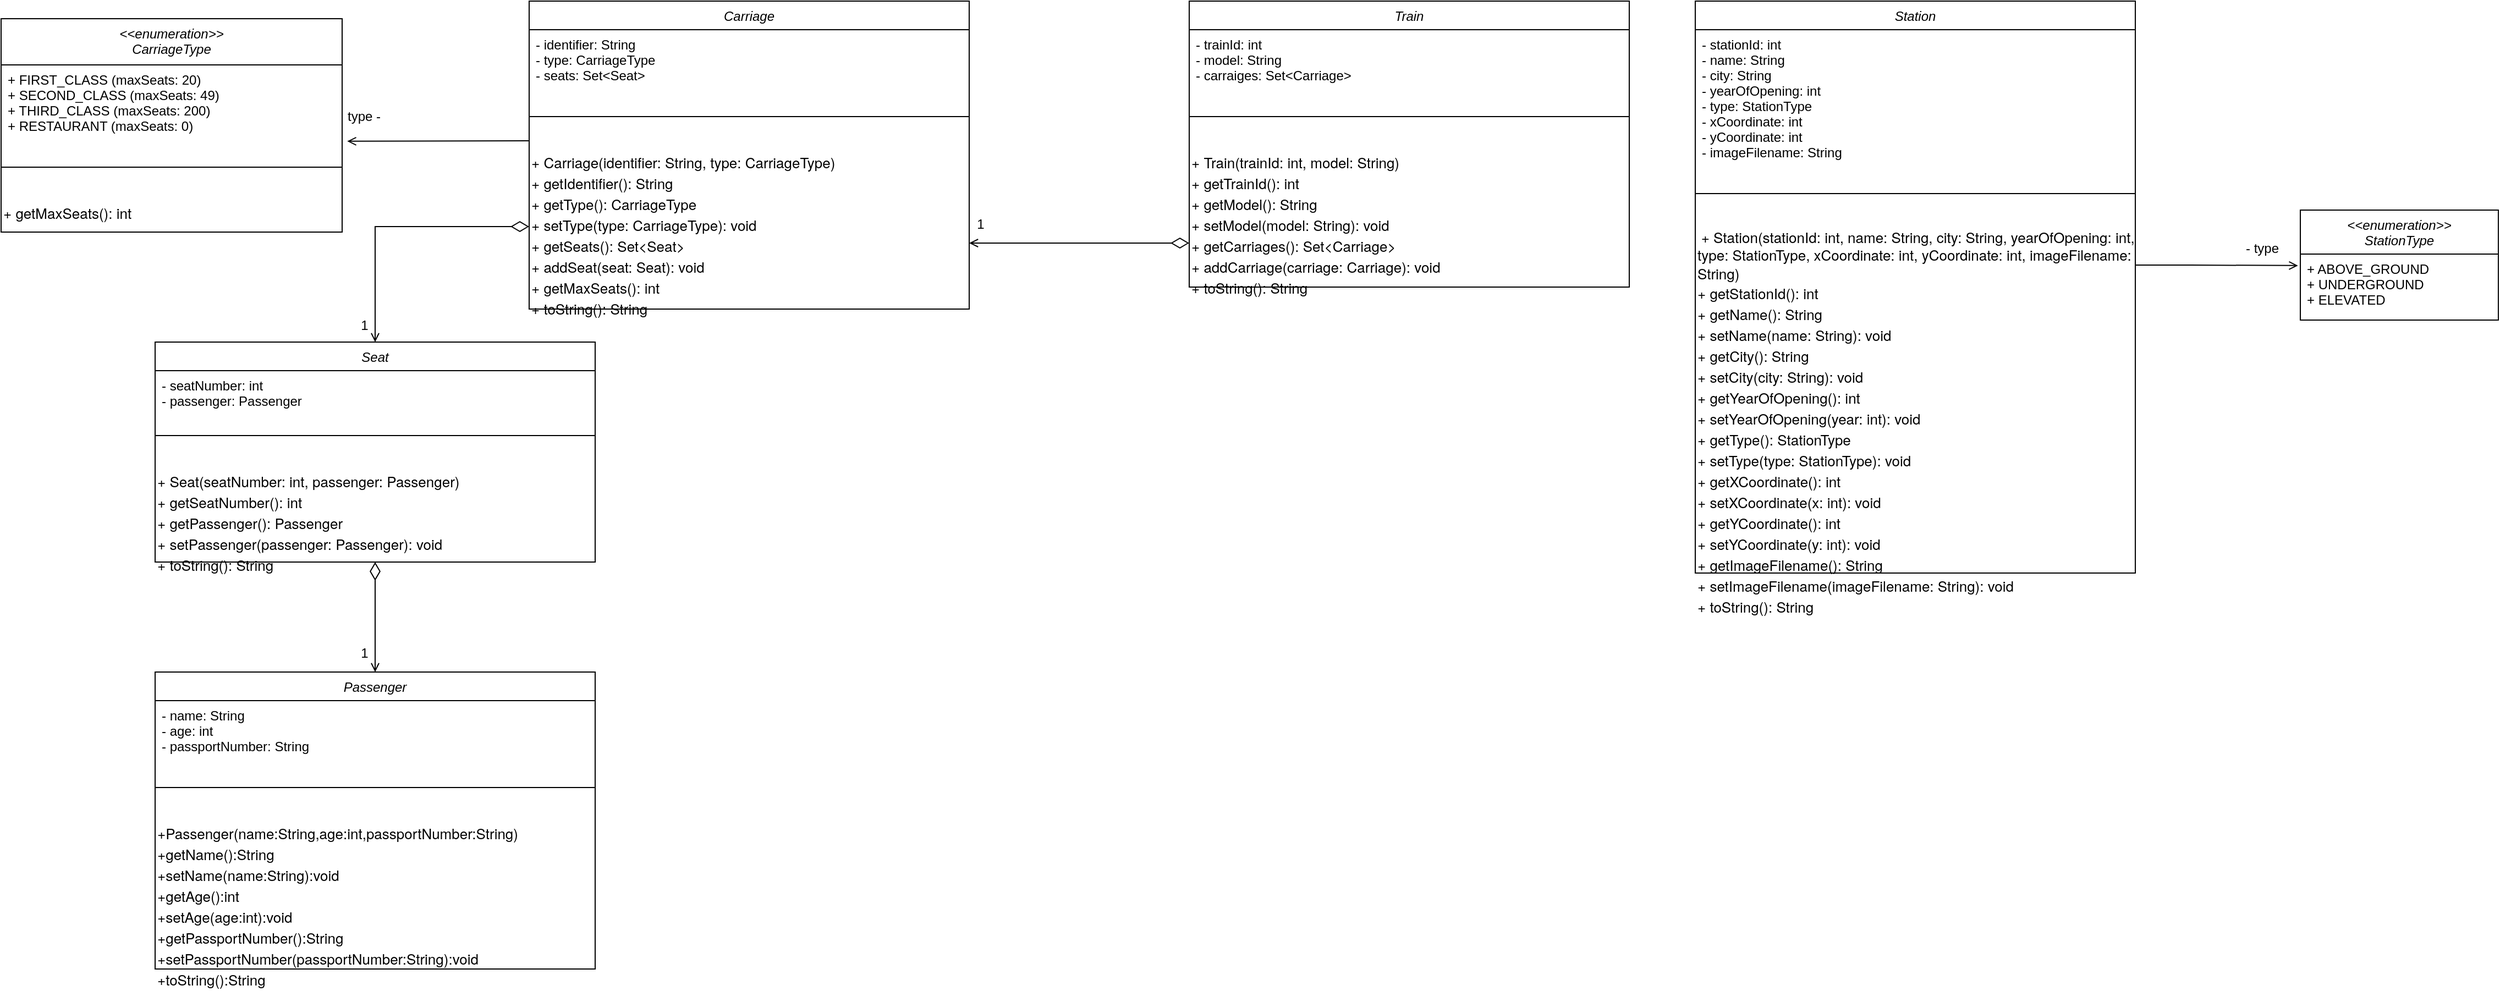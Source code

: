 <mxfile version="24.5.4" type="github">
  <diagram id="C5RBs43oDa-KdzZeNtuy" name="Page-1">
    <mxGraphModel dx="4265" dy="1244" grid="1" gridSize="10" guides="1" tooltips="1" connect="1" arrows="1" fold="1" page="1" pageScale="1" pageWidth="1200" pageHeight="1600" math="0" shadow="0">
      <root>
        <mxCell id="WIyWlLk6GJQsqaUBKTNV-0" />
        <mxCell id="WIyWlLk6GJQsqaUBKTNV-1" parent="WIyWlLk6GJQsqaUBKTNV-0" />
        <mxCell id="zkfFHV4jXpPFQw0GAbJ--0" value="Station" style="swimlane;fontStyle=2;align=center;verticalAlign=top;childLayout=stackLayout;horizontal=1;startSize=26;horizontalStack=0;resizeParent=1;resizeLast=0;collapsible=1;marginBottom=0;rounded=0;shadow=0;strokeWidth=1;" parent="WIyWlLk6GJQsqaUBKTNV-1" vertex="1">
          <mxGeometry x="280" y="120" width="400" height="520" as="geometry">
            <mxRectangle x="230" y="140" width="160" height="26" as="alternateBounds" />
          </mxGeometry>
        </mxCell>
        <mxCell id="zkfFHV4jXpPFQw0GAbJ--1" value="- stationId: int   &#xa;- name: String   &#xa;- city: String   &#xa;- yearOfOpening: int   &#xa;- type: StationType   &#xa;- xCoordinate: int   &#xa;- yCoordinate: int   &#xa;- imageFilename: String" style="text;align=left;verticalAlign=top;spacingLeft=4;spacingRight=4;overflow=hidden;rotatable=0;points=[[0,0.5],[1,0.5]];portConstraint=eastwest;" parent="zkfFHV4jXpPFQw0GAbJ--0" vertex="1">
          <mxGeometry y="26" width="400" height="124" as="geometry" />
        </mxCell>
        <mxCell id="jES37jtVDvRFCVlAGU99-9" value="&lt;div style=&quot;forced-color-adjust: none; padding: 0px; margin: 0px;&quot;&gt;&lt;br style=&quot;forced-color-adjust: none; padding: 0px; margin: 0px; color: rgb(0, 0, 0); font-family: Helvetica; font-size: 12px; font-style: normal; font-variant-ligatures: normal; font-variant-caps: normal; font-weight: 400; letter-spacing: normal; orphans: 2; text-align: left; text-indent: 0px; text-transform: none; widows: 2; word-spacing: 0px; -webkit-text-stroke-width: 0px; white-space: nowrap; background-color: rgb(251, 251, 251); text-decoration-thickness: initial; text-decoration-style: initial; text-decoration-color: initial;&quot;&gt;&lt;/div&gt;" style="text;whiteSpace=wrap;html=1;" parent="zkfFHV4jXpPFQw0GAbJ--0" vertex="1">
          <mxGeometry y="150" width="400" as="geometry" />
        </mxCell>
        <mxCell id="jES37jtVDvRFCVlAGU99-4" value="" style="line;html=1;strokeWidth=1;align=left;verticalAlign=middle;spacingTop=-1;spacingLeft=3;spacingRight=3;rotatable=0;labelPosition=right;points=[];portConstraint=eastwest;" parent="zkfFHV4jXpPFQw0GAbJ--0" vertex="1">
          <mxGeometry y="150" width="400" height="50" as="geometry" />
        </mxCell>
        <mxCell id="jES37jtVDvRFCVlAGU99-11" value="&amp;nbsp;&lt;span style=&quot;font-family: &amp;quot;Helvetica Neue&amp;quot;; font-size: 13px; background-color: initial;&quot;&gt;+ Station(stationId: int, name: String, city: String, yearOfOpening: int, type: StationType, xCoordinate: int, yCoordinate: int, imageFilename: String)&lt;/span&gt;&lt;span style=&quot;font-family: &amp;quot;Helvetica Neue&amp;quot;; font-size: 13px; background-color: initial;&quot; class=&quot;Apple-converted-space&quot;&gt;&amp;nbsp; &amp;nbsp;&lt;/span&gt;&lt;p style=&quot;margin: 0px; font-variant-numeric: normal; font-variant-east-asian: normal; font-variant-alternates: normal; font-kerning: auto; font-optical-sizing: auto; font-feature-settings: normal; font-variation-settings: normal; font-variant-position: normal; font-stretch: normal; font-size: 13px; line-height: normal; font-family: &amp;quot;Helvetica Neue&amp;quot;;&quot; class=&quot;p1&quot;&gt;+ getStationId(): int&lt;/p&gt;&lt;p style=&quot;margin: 0px; font-variant-numeric: normal; font-variant-east-asian: normal; font-variant-alternates: normal; font-kerning: auto; font-optical-sizing: auto; font-feature-settings: normal; font-variation-settings: normal; font-variant-position: normal; font-stretch: normal; font-size: 13px; line-height: normal; font-family: &amp;quot;Helvetica Neue&amp;quot;;&quot; class=&quot;p1&quot;&gt;+ getName(): String&lt;span class=&quot;Apple-converted-space&quot;&gt;&amp;nbsp;&lt;/span&gt;&lt;/p&gt;&lt;p style=&quot;margin: 0px; font-variant-numeric: normal; font-variant-east-asian: normal; font-variant-alternates: normal; font-kerning: auto; font-optical-sizing: auto; font-feature-settings: normal; font-variation-settings: normal; font-variant-position: normal; font-stretch: normal; font-size: 13px; line-height: normal; font-family: &amp;quot;Helvetica Neue&amp;quot;;&quot; class=&quot;p1&quot;&gt;+ setName(name: String): void &lt;span class=&quot;Apple-converted-space&quot;&gt;&amp;nbsp;&lt;/span&gt;&lt;/p&gt;&lt;p style=&quot;margin: 0px; font-variant-numeric: normal; font-variant-east-asian: normal; font-variant-alternates: normal; font-kerning: auto; font-optical-sizing: auto; font-feature-settings: normal; font-variation-settings: normal; font-variant-position: normal; font-stretch: normal; font-size: 13px; line-height: normal; font-family: &amp;quot;Helvetica Neue&amp;quot;;&quot; class=&quot;p1&quot;&gt;+ getCity(): String&lt;span class=&quot;Apple-converted-space&quot;&gt;&amp;nbsp; &amp;nbsp;&lt;/span&gt;&lt;/p&gt;&lt;p style=&quot;margin: 0px; font-variant-numeric: normal; font-variant-east-asian: normal; font-variant-alternates: normal; font-kerning: auto; font-optical-sizing: auto; font-feature-settings: normal; font-variation-settings: normal; font-variant-position: normal; font-stretch: normal; font-size: 13px; line-height: normal; font-family: &amp;quot;Helvetica Neue&amp;quot;;&quot; class=&quot;p1&quot;&gt;+ setCity(city: String): void&lt;span class=&quot;Apple-converted-space&quot;&gt;&amp;nbsp; &amp;nbsp;&lt;/span&gt;&lt;/p&gt;&lt;p style=&quot;margin: 0px; font-variant-numeric: normal; font-variant-east-asian: normal; font-variant-alternates: normal; font-kerning: auto; font-optical-sizing: auto; font-feature-settings: normal; font-variation-settings: normal; font-variant-position: normal; font-stretch: normal; font-size: 13px; line-height: normal; font-family: &amp;quot;Helvetica Neue&amp;quot;;&quot; class=&quot;p1&quot;&gt;+ getYearOfOpening(): int&lt;span class=&quot;Apple-converted-space&quot;&gt;&amp;nbsp; &amp;nbsp;&lt;/span&gt;&lt;/p&gt;&lt;p style=&quot;margin: 0px; font-variant-numeric: normal; font-variant-east-asian: normal; font-variant-alternates: normal; font-kerning: auto; font-optical-sizing: auto; font-feature-settings: normal; font-variation-settings: normal; font-variant-position: normal; font-stretch: normal; font-size: 13px; line-height: normal; font-family: &amp;quot;Helvetica Neue&amp;quot;;&quot; class=&quot;p1&quot;&gt;+ setYearOfOpening(year: int): void&lt;span class=&quot;Apple-converted-space&quot;&gt;&amp;nbsp; &amp;nbsp;&lt;/span&gt;&lt;/p&gt;&lt;p style=&quot;margin: 0px; font-variant-numeric: normal; font-variant-east-asian: normal; font-variant-alternates: normal; font-kerning: auto; font-optical-sizing: auto; font-feature-settings: normal; font-variation-settings: normal; font-variant-position: normal; font-stretch: normal; font-size: 13px; line-height: normal; font-family: &amp;quot;Helvetica Neue&amp;quot;;&quot; class=&quot;p1&quot;&gt;+ getType(): StationType&lt;span class=&quot;Apple-converted-space&quot;&gt;&amp;nbsp; &amp;nbsp;&lt;/span&gt;&lt;/p&gt;&lt;p style=&quot;margin: 0px; font-variant-numeric: normal; font-variant-east-asian: normal; font-variant-alternates: normal; font-kerning: auto; font-optical-sizing: auto; font-feature-settings: normal; font-variation-settings: normal; font-variant-position: normal; font-stretch: normal; font-size: 13px; line-height: normal; font-family: &amp;quot;Helvetica Neue&amp;quot;;&quot; class=&quot;p1&quot;&gt;+ setType(type: StationType): void&lt;span class=&quot;Apple-converted-space&quot;&gt;&amp;nbsp; &amp;nbsp;&lt;/span&gt;&lt;/p&gt;&lt;p style=&quot;margin: 0px; font-variant-numeric: normal; font-variant-east-asian: normal; font-variant-alternates: normal; font-kerning: auto; font-optical-sizing: auto; font-feature-settings: normal; font-variation-settings: normal; font-variant-position: normal; font-stretch: normal; font-size: 13px; line-height: normal; font-family: &amp;quot;Helvetica Neue&amp;quot;;&quot; class=&quot;p1&quot;&gt;+ getXCoordinate(): int&lt;span class=&quot;Apple-converted-space&quot;&gt;&amp;nbsp; &amp;nbsp;&lt;/span&gt;&lt;/p&gt;&lt;p style=&quot;margin: 0px; font-variant-numeric: normal; font-variant-east-asian: normal; font-variant-alternates: normal; font-kerning: auto; font-optical-sizing: auto; font-feature-settings: normal; font-variation-settings: normal; font-variant-position: normal; font-stretch: normal; font-size: 13px; line-height: normal; font-family: &amp;quot;Helvetica Neue&amp;quot;;&quot; class=&quot;p1&quot;&gt;+ setXCoordinate(x: int): void&lt;span class=&quot;Apple-converted-space&quot;&gt;&amp;nbsp; &amp;nbsp;&lt;/span&gt;&lt;/p&gt;&lt;p style=&quot;margin: 0px; font-variant-numeric: normal; font-variant-east-asian: normal; font-variant-alternates: normal; font-kerning: auto; font-optical-sizing: auto; font-feature-settings: normal; font-variation-settings: normal; font-variant-position: normal; font-stretch: normal; font-size: 13px; line-height: normal; font-family: &amp;quot;Helvetica Neue&amp;quot;;&quot; class=&quot;p1&quot;&gt;+ getYCoordinate(): int&lt;span class=&quot;Apple-converted-space&quot;&gt;&amp;nbsp; &amp;nbsp;&lt;/span&gt;&lt;/p&gt;&lt;p style=&quot;margin: 0px; font-variant-numeric: normal; font-variant-east-asian: normal; font-variant-alternates: normal; font-kerning: auto; font-optical-sizing: auto; font-feature-settings: normal; font-variation-settings: normal; font-variant-position: normal; font-stretch: normal; font-size: 13px; line-height: normal; font-family: &amp;quot;Helvetica Neue&amp;quot;;&quot; class=&quot;p1&quot;&gt;+ setYCoordinate(y: int): void&lt;span class=&quot;Apple-converted-space&quot;&gt;&amp;nbsp; &amp;nbsp;&lt;/span&gt;&lt;/p&gt;&lt;p style=&quot;margin: 0px; font-variant-numeric: normal; font-variant-east-asian: normal; font-variant-alternates: normal; font-kerning: auto; font-optical-sizing: auto; font-feature-settings: normal; font-variation-settings: normal; font-variant-position: normal; font-stretch: normal; font-size: 13px; line-height: normal; font-family: &amp;quot;Helvetica Neue&amp;quot;;&quot; class=&quot;p1&quot;&gt;+ getImageFilename(): String&lt;span class=&quot;Apple-converted-space&quot;&gt;&amp;nbsp; &amp;nbsp;&lt;/span&gt;&lt;/p&gt;&lt;p style=&quot;margin: 0px; font-variant-numeric: normal; font-variant-east-asian: normal; font-variant-alternates: normal; font-kerning: auto; font-optical-sizing: auto; font-feature-settings: normal; font-variation-settings: normal; font-variant-position: normal; font-stretch: normal; font-size: 13px; line-height: normal; font-family: &amp;quot;Helvetica Neue&amp;quot;;&quot; class=&quot;p1&quot;&gt;+ setImageFilename(imageFilename: String): void&lt;span class=&quot;Apple-converted-space&quot;&gt;&amp;nbsp; &amp;nbsp;&lt;/span&gt;&lt;/p&gt;&lt;p style=&quot;margin: 0px; font-variant-numeric: normal; font-variant-east-asian: normal; font-variant-alternates: normal; font-kerning: auto; font-optical-sizing: auto; font-feature-settings: normal; font-variation-settings: normal; font-variant-position: normal; font-stretch: normal; font-size: 13px; line-height: normal; font-family: &amp;quot;Helvetica Neue&amp;quot;;&quot; class=&quot;p1&quot;&gt;+ toString(): String&lt;/p&gt;" style="text;whiteSpace=wrap;html=1;" parent="zkfFHV4jXpPFQw0GAbJ--0" vertex="1">
          <mxGeometry y="200" width="400" height="320" as="geometry" />
        </mxCell>
        <mxCell id="jES37jtVDvRFCVlAGU99-13" value="&lt;&lt;enumeration&gt;&gt;&#xa;StationType" style="swimlane;fontStyle=2;align=center;verticalAlign=top;childLayout=stackLayout;horizontal=1;startSize=40;horizontalStack=0;resizeParent=1;resizeLast=0;collapsible=1;marginBottom=0;rounded=0;shadow=0;strokeWidth=1;" parent="WIyWlLk6GJQsqaUBKTNV-1" vertex="1">
          <mxGeometry x="830" y="310" width="180" height="100" as="geometry">
            <mxRectangle x="230" y="140" width="160" height="26" as="alternateBounds" />
          </mxGeometry>
        </mxCell>
        <mxCell id="jES37jtVDvRFCVlAGU99-14" value="+ ABOVE_GROUND&#xa;+ UNDERGROUND&#xa;+ ELEVATED" style="text;align=left;verticalAlign=top;spacingLeft=4;spacingRight=4;overflow=hidden;rotatable=0;points=[[0,0.5],[1,0.5]];portConstraint=eastwest;" parent="jES37jtVDvRFCVlAGU99-13" vertex="1">
          <mxGeometry y="40" width="180" height="60" as="geometry" />
        </mxCell>
        <mxCell id="jES37jtVDvRFCVlAGU99-15" value="&lt;div style=&quot;forced-color-adjust: none; padding: 0px; margin: 0px;&quot;&gt;&lt;br style=&quot;forced-color-adjust: none; padding: 0px; margin: 0px; color: rgb(0, 0, 0); font-family: Helvetica; font-size: 12px; font-style: normal; font-variant-ligatures: normal; font-variant-caps: normal; font-weight: 400; letter-spacing: normal; orphans: 2; text-align: left; text-indent: 0px; text-transform: none; widows: 2; word-spacing: 0px; -webkit-text-stroke-width: 0px; white-space: nowrap; background-color: rgb(251, 251, 251); text-decoration-thickness: initial; text-decoration-style: initial; text-decoration-color: initial;&quot;&gt;&lt;/div&gt;" style="text;whiteSpace=wrap;html=1;" parent="jES37jtVDvRFCVlAGU99-13" vertex="1">
          <mxGeometry y="100" width="180" as="geometry" />
        </mxCell>
        <mxCell id="jES37jtVDvRFCVlAGU99-18" value="" style="endArrow=open;html=1;rounded=0;endFill=0;entryX=-0.012;entryY=0.174;entryDx=0;entryDy=0;entryPerimeter=0;" parent="WIyWlLk6GJQsqaUBKTNV-1" edge="1" target="jES37jtVDvRFCVlAGU99-14">
          <mxGeometry width="50" height="50" relative="1" as="geometry">
            <mxPoint x="680" y="360" as="sourcePoint" />
            <mxPoint x="760" y="360" as="targetPoint" />
            <Array as="points">
              <mxPoint x="730" y="360" />
            </Array>
          </mxGeometry>
        </mxCell>
        <mxCell id="jES37jtVDvRFCVlAGU99-20" value="Train" style="swimlane;fontStyle=2;align=center;verticalAlign=top;childLayout=stackLayout;horizontal=1;startSize=26;horizontalStack=0;resizeParent=1;resizeLast=0;collapsible=1;marginBottom=0;rounded=0;shadow=0;strokeWidth=1;" parent="WIyWlLk6GJQsqaUBKTNV-1" vertex="1">
          <mxGeometry x="-180" y="120" width="400" height="260" as="geometry">
            <mxRectangle x="230" y="140" width="160" height="26" as="alternateBounds" />
          </mxGeometry>
        </mxCell>
        <mxCell id="jES37jtVDvRFCVlAGU99-21" value="- trainId: int   &#xa;- model: String   &#xa;- carraiges: Set&lt;Carriage&gt;   " style="text;align=left;verticalAlign=top;spacingLeft=4;spacingRight=4;overflow=hidden;rotatable=0;points=[[0,0.5],[1,0.5]];portConstraint=eastwest;" parent="jES37jtVDvRFCVlAGU99-20" vertex="1">
          <mxGeometry y="26" width="400" height="54" as="geometry" />
        </mxCell>
        <mxCell id="jES37jtVDvRFCVlAGU99-22" value="&lt;div style=&quot;forced-color-adjust: none; padding: 0px; margin: 0px;&quot;&gt;&lt;br style=&quot;forced-color-adjust: none; padding: 0px; margin: 0px; color: rgb(0, 0, 0); font-family: Helvetica; font-size: 12px; font-style: normal; font-variant-ligatures: normal; font-variant-caps: normal; font-weight: 400; letter-spacing: normal; orphans: 2; text-align: left; text-indent: 0px; text-transform: none; widows: 2; word-spacing: 0px; -webkit-text-stroke-width: 0px; white-space: nowrap; background-color: rgb(251, 251, 251); text-decoration-thickness: initial; text-decoration-style: initial; text-decoration-color: initial;&quot;&gt;&lt;/div&gt;" style="text;whiteSpace=wrap;html=1;" parent="jES37jtVDvRFCVlAGU99-20" vertex="1">
          <mxGeometry y="80" width="400" as="geometry" />
        </mxCell>
        <mxCell id="jES37jtVDvRFCVlAGU99-23" value="" style="line;html=1;strokeWidth=1;align=left;verticalAlign=middle;spacingTop=-1;spacingLeft=3;spacingRight=3;rotatable=0;labelPosition=right;points=[];portConstraint=eastwest;" parent="jES37jtVDvRFCVlAGU99-20" vertex="1">
          <mxGeometry y="80" width="400" height="50" as="geometry" />
        </mxCell>
        <mxCell id="jES37jtVDvRFCVlAGU99-24" value="&lt;p style=&quot;margin: 0px; font-variant-numeric: normal; font-variant-east-asian: normal; font-variant-alternates: normal; font-kerning: auto; font-optical-sizing: auto; font-feature-settings: normal; font-variation-settings: normal; font-variant-position: normal; font-stretch: normal; font-size: 13px; line-height: normal; font-family: &amp;quot;Helvetica Neue&amp;quot;;&quot; class=&quot;p1&quot;&gt;+ Train(trainId: int, model: String)&lt;span class=&quot;Apple-converted-space&quot;&gt;&amp;nbsp;&lt;/span&gt;&lt;/p&gt;&lt;p style=&quot;margin: 0px; font-variant-numeric: normal; font-variant-east-asian: normal; font-variant-alternates: normal; font-kerning: auto; font-optical-sizing: auto; font-feature-settings: normal; font-variation-settings: normal; font-variant-position: normal; font-stretch: normal; font-size: 13px; line-height: normal; font-family: &amp;quot;Helvetica Neue&amp;quot;;&quot; class=&quot;p1&quot;&gt;+ getTrainId(): int&lt;span class=&quot;Apple-converted-space&quot;&gt;&amp;nbsp;&lt;/span&gt;&lt;/p&gt;&lt;p style=&quot;margin: 0px; font-variant-numeric: normal; font-variant-east-asian: normal; font-variant-alternates: normal; font-kerning: auto; font-optical-sizing: auto; font-feature-settings: normal; font-variation-settings: normal; font-variant-position: normal; font-stretch: normal; font-size: 13px; line-height: normal; font-family: &amp;quot;Helvetica Neue&amp;quot;;&quot; class=&quot;p1&quot;&gt;+ getModel(): String&lt;span class=&quot;Apple-converted-space&quot;&gt;&amp;nbsp;&lt;/span&gt;&lt;/p&gt;&lt;p style=&quot;margin: 0px; font-variant-numeric: normal; font-variant-east-asian: normal; font-variant-alternates: normal; font-kerning: auto; font-optical-sizing: auto; font-feature-settings: normal; font-variation-settings: normal; font-variant-position: normal; font-stretch: normal; font-size: 13px; line-height: normal; font-family: &amp;quot;Helvetica Neue&amp;quot;;&quot; class=&quot;p1&quot;&gt;+ setModel(model: String): void&lt;span class=&quot;Apple-converted-space&quot;&gt;&amp;nbsp;&lt;/span&gt;&lt;/p&gt;&lt;p style=&quot;margin: 0px; font-variant-numeric: normal; font-variant-east-asian: normal; font-variant-alternates: normal; font-kerning: auto; font-optical-sizing: auto; font-feature-settings: normal; font-variation-settings: normal; font-variant-position: normal; font-stretch: normal; font-size: 13px; line-height: normal; font-family: &amp;quot;Helvetica Neue&amp;quot;;&quot; class=&quot;p1&quot;&gt;+ getCarriages(): Set&amp;lt;Carriage&amp;gt;&lt;span class=&quot;Apple-converted-space&quot;&gt;&amp;nbsp;&lt;/span&gt;&lt;/p&gt;&lt;p style=&quot;margin: 0px; font-variant-numeric: normal; font-variant-east-asian: normal; font-variant-alternates: normal; font-kerning: auto; font-optical-sizing: auto; font-feature-settings: normal; font-variation-settings: normal; font-variant-position: normal; font-stretch: normal; font-size: 13px; line-height: normal; font-family: &amp;quot;Helvetica Neue&amp;quot;;&quot; class=&quot;p1&quot;&gt;+ addCarriage(carriage: Carriage): void&lt;span class=&quot;Apple-converted-space&quot;&gt;&amp;nbsp;&lt;/span&gt;&lt;/p&gt;&lt;p style=&quot;margin: 0px; font-variant-numeric: normal; font-variant-east-asian: normal; font-variant-alternates: normal; font-kerning: auto; font-optical-sizing: auto; font-feature-settings: normal; font-variation-settings: normal; font-variant-position: normal; font-stretch: normal; font-size: 13px; line-height: normal; font-family: &amp;quot;Helvetica Neue&amp;quot;;&quot; class=&quot;p1&quot;&gt;+ toString(): String&lt;span class=&quot;Apple-converted-space&quot;&gt;&amp;nbsp;&lt;/span&gt;&lt;/p&gt;" style="text;whiteSpace=wrap;html=1;" parent="jES37jtVDvRFCVlAGU99-20" vertex="1">
          <mxGeometry y="130" width="400" height="130" as="geometry" />
        </mxCell>
        <mxCell id="7k41loFtkXtDKvPyWaV--0" value="Carriage" style="swimlane;fontStyle=2;align=center;verticalAlign=top;childLayout=stackLayout;horizontal=1;startSize=26;horizontalStack=0;resizeParent=1;resizeLast=0;collapsible=1;marginBottom=0;rounded=0;shadow=0;strokeWidth=1;" vertex="1" parent="WIyWlLk6GJQsqaUBKTNV-1">
          <mxGeometry x="-780" y="120" width="400" height="280" as="geometry">
            <mxRectangle x="230" y="140" width="160" height="26" as="alternateBounds" />
          </mxGeometry>
        </mxCell>
        <mxCell id="7k41loFtkXtDKvPyWaV--1" value="- identifier: String   &#xa;- type: CarriageType   &#xa;- seats: Set&lt;Seat&gt;   " style="text;align=left;verticalAlign=top;spacingLeft=4;spacingRight=4;overflow=hidden;rotatable=0;points=[[0,0.5],[1,0.5]];portConstraint=eastwest;" vertex="1" parent="7k41loFtkXtDKvPyWaV--0">
          <mxGeometry y="26" width="400" height="54" as="geometry" />
        </mxCell>
        <mxCell id="7k41loFtkXtDKvPyWaV--2" value="&lt;div style=&quot;forced-color-adjust: none; padding: 0px; margin: 0px;&quot;&gt;&lt;br style=&quot;forced-color-adjust: none; padding: 0px; margin: 0px; color: rgb(0, 0, 0); font-family: Helvetica; font-size: 12px; font-style: normal; font-variant-ligatures: normal; font-variant-caps: normal; font-weight: 400; letter-spacing: normal; orphans: 2; text-align: left; text-indent: 0px; text-transform: none; widows: 2; word-spacing: 0px; -webkit-text-stroke-width: 0px; white-space: nowrap; background-color: rgb(251, 251, 251); text-decoration-thickness: initial; text-decoration-style: initial; text-decoration-color: initial;&quot;&gt;&lt;/div&gt;" style="text;whiteSpace=wrap;html=1;" vertex="1" parent="7k41loFtkXtDKvPyWaV--0">
          <mxGeometry y="80" width="400" as="geometry" />
        </mxCell>
        <mxCell id="7k41loFtkXtDKvPyWaV--3" value="" style="line;html=1;strokeWidth=1;align=left;verticalAlign=middle;spacingTop=-1;spacingLeft=3;spacingRight=3;rotatable=0;labelPosition=right;points=[];portConstraint=eastwest;" vertex="1" parent="7k41loFtkXtDKvPyWaV--0">
          <mxGeometry y="80" width="400" height="50" as="geometry" />
        </mxCell>
        <mxCell id="7k41loFtkXtDKvPyWaV--4" value="&lt;p style=&quot;margin: 0px; font-variant-numeric: normal; font-variant-east-asian: normal; font-variant-alternates: normal; font-kerning: auto; font-optical-sizing: auto; font-feature-settings: normal; font-variation-settings: normal; font-variant-position: normal; font-stretch: normal; font-size: 13px; line-height: normal; font-family: &amp;quot;Helvetica Neue&amp;quot;;&quot; class=&quot;p1&quot;&gt;+ Carriage(identifier: String, type: CarriageType)&lt;span class=&quot;Apple-converted-space&quot;&gt;&amp;nbsp;&lt;/span&gt;&lt;/p&gt;&lt;p style=&quot;margin: 0px; font-variant-numeric: normal; font-variant-east-asian: normal; font-variant-alternates: normal; font-kerning: auto; font-optical-sizing: auto; font-feature-settings: normal; font-variation-settings: normal; font-variant-position: normal; font-stretch: normal; font-size: 13px; line-height: normal; font-family: &amp;quot;Helvetica Neue&amp;quot;;&quot; class=&quot;p1&quot;&gt;+ getIdentifier(): String&lt;span class=&quot;Apple-converted-space&quot;&gt;&amp;nbsp;&lt;/span&gt;&lt;/p&gt;&lt;p style=&quot;margin: 0px; font-variant-numeric: normal; font-variant-east-asian: normal; font-variant-alternates: normal; font-kerning: auto; font-optical-sizing: auto; font-feature-settings: normal; font-variation-settings: normal; font-variant-position: normal; font-stretch: normal; font-size: 13px; line-height: normal; font-family: &amp;quot;Helvetica Neue&amp;quot;;&quot; class=&quot;p1&quot;&gt;+ getType(): CarriageType&lt;span class=&quot;Apple-converted-space&quot;&gt;&amp;nbsp;&lt;/span&gt;&lt;/p&gt;&lt;p style=&quot;margin: 0px; font-variant-numeric: normal; font-variant-east-asian: normal; font-variant-alternates: normal; font-kerning: auto; font-optical-sizing: auto; font-feature-settings: normal; font-variation-settings: normal; font-variant-position: normal; font-stretch: normal; font-size: 13px; line-height: normal; font-family: &amp;quot;Helvetica Neue&amp;quot;;&quot; class=&quot;p1&quot;&gt;+ setType(type: CarriageType): void&lt;span class=&quot;Apple-converted-space&quot;&gt;&amp;nbsp;&lt;/span&gt;&lt;/p&gt;&lt;p style=&quot;margin: 0px; font-variant-numeric: normal; font-variant-east-asian: normal; font-variant-alternates: normal; font-kerning: auto; font-optical-sizing: auto; font-feature-settings: normal; font-variation-settings: normal; font-variant-position: normal; font-stretch: normal; font-size: 13px; line-height: normal; font-family: &amp;quot;Helvetica Neue&amp;quot;;&quot; class=&quot;p1&quot;&gt;+ getSeats(): Set&amp;lt;Seat&amp;gt;&lt;span class=&quot;Apple-converted-space&quot;&gt;&amp;nbsp;&lt;/span&gt;&lt;/p&gt;&lt;p style=&quot;margin: 0px; font-variant-numeric: normal; font-variant-east-asian: normal; font-variant-alternates: normal; font-kerning: auto; font-optical-sizing: auto; font-feature-settings: normal; font-variation-settings: normal; font-variant-position: normal; font-stretch: normal; font-size: 13px; line-height: normal; font-family: &amp;quot;Helvetica Neue&amp;quot;;&quot; class=&quot;p1&quot;&gt;+ addSeat(seat: Seat): void&lt;/p&gt;&lt;p style=&quot;margin: 0px; font-variant-numeric: normal; font-variant-east-asian: normal; font-variant-alternates: normal; font-kerning: auto; font-optical-sizing: auto; font-feature-settings: normal; font-variation-settings: normal; font-variant-position: normal; font-stretch: normal; font-size: 13px; line-height: normal; font-family: &amp;quot;Helvetica Neue&amp;quot;;&quot; class=&quot;p1&quot;&gt;&lt;span class=&quot;Apple-converted-space&quot;&gt;+ getMaxSeats(): int&amp;nbsp;&lt;/span&gt;&lt;/p&gt;&lt;p style=&quot;margin: 0px; font-variant-numeric: normal; font-variant-east-asian: normal; font-variant-alternates: normal; font-kerning: auto; font-optical-sizing: auto; font-feature-settings: normal; font-variation-settings: normal; font-variant-position: normal; font-stretch: normal; font-size: 13px; line-height: normal; font-family: &amp;quot;Helvetica Neue&amp;quot;;&quot; class=&quot;p1&quot;&gt;+ toString(): String&lt;/p&gt;" style="text;whiteSpace=wrap;html=1;" vertex="1" parent="7k41loFtkXtDKvPyWaV--0">
          <mxGeometry y="130" width="400" height="150" as="geometry" />
        </mxCell>
        <mxCell id="7k41loFtkXtDKvPyWaV--8" value="- type" style="text;html=1;align=center;verticalAlign=middle;resizable=0;points=[];autosize=1;strokeColor=none;fillColor=none;" vertex="1" parent="WIyWlLk6GJQsqaUBKTNV-1">
          <mxGeometry x="770" y="330" width="50" height="30" as="geometry" />
        </mxCell>
        <mxCell id="7k41loFtkXtDKvPyWaV--9" value="" style="endArrow=open;html=1;rounded=0;endFill=0;entryX=1.015;entryY=1.021;entryDx=0;entryDy=0;entryPerimeter=0;" edge="1" parent="WIyWlLk6GJQsqaUBKTNV-1" target="7k41loFtkXtDKvPyWaV--40">
          <mxGeometry width="50" height="50" relative="1" as="geometry">
            <mxPoint x="-780" y="247" as="sourcePoint" />
            <mxPoint x="-945" y="247" as="targetPoint" />
            <Array as="points" />
          </mxGeometry>
        </mxCell>
        <mxCell id="7k41loFtkXtDKvPyWaV--10" value="type -" style="text;html=1;align=center;verticalAlign=middle;whiteSpace=wrap;rounded=0;" vertex="1" parent="WIyWlLk6GJQsqaUBKTNV-1">
          <mxGeometry x="-960" y="210" width="60" height="30" as="geometry" />
        </mxCell>
        <mxCell id="7k41loFtkXtDKvPyWaV--11" value="Seat" style="swimlane;fontStyle=2;align=center;verticalAlign=top;childLayout=stackLayout;horizontal=1;startSize=26;horizontalStack=0;resizeParent=1;resizeLast=0;collapsible=1;marginBottom=0;rounded=0;shadow=0;strokeWidth=1;" vertex="1" parent="WIyWlLk6GJQsqaUBKTNV-1">
          <mxGeometry x="-1120" y="430" width="400" height="200" as="geometry">
            <mxRectangle x="230" y="140" width="160" height="26" as="alternateBounds" />
          </mxGeometry>
        </mxCell>
        <mxCell id="7k41loFtkXtDKvPyWaV--12" value="- seatNumber: int   &#xa;- passenger: Passenger   " style="text;align=left;verticalAlign=top;spacingLeft=4;spacingRight=4;overflow=hidden;rotatable=0;points=[[0,0.5],[1,0.5]];portConstraint=eastwest;" vertex="1" parent="7k41loFtkXtDKvPyWaV--11">
          <mxGeometry y="26" width="400" height="34" as="geometry" />
        </mxCell>
        <mxCell id="7k41loFtkXtDKvPyWaV--13" value="&lt;div style=&quot;forced-color-adjust: none; padding: 0px; margin: 0px;&quot;&gt;&lt;br style=&quot;forced-color-adjust: none; padding: 0px; margin: 0px; color: rgb(0, 0, 0); font-family: Helvetica; font-size: 12px; font-style: normal; font-variant-ligatures: normal; font-variant-caps: normal; font-weight: 400; letter-spacing: normal; orphans: 2; text-align: left; text-indent: 0px; text-transform: none; widows: 2; word-spacing: 0px; -webkit-text-stroke-width: 0px; white-space: nowrap; background-color: rgb(251, 251, 251); text-decoration-thickness: initial; text-decoration-style: initial; text-decoration-color: initial;&quot;&gt;&lt;/div&gt;" style="text;whiteSpace=wrap;html=1;" vertex="1" parent="7k41loFtkXtDKvPyWaV--11">
          <mxGeometry y="60" width="400" as="geometry" />
        </mxCell>
        <mxCell id="7k41loFtkXtDKvPyWaV--14" value="" style="line;html=1;strokeWidth=1;align=left;verticalAlign=middle;spacingTop=-1;spacingLeft=3;spacingRight=3;rotatable=0;labelPosition=right;points=[];portConstraint=eastwest;" vertex="1" parent="7k41loFtkXtDKvPyWaV--11">
          <mxGeometry y="60" width="400" height="50" as="geometry" />
        </mxCell>
        <mxCell id="7k41loFtkXtDKvPyWaV--15" value="&lt;p style=&quot;margin: 0px; font-variant-numeric: normal; font-variant-east-asian: normal; font-variant-alternates: normal; font-kerning: auto; font-optical-sizing: auto; font-feature-settings: normal; font-variation-settings: normal; font-variant-position: normal; font-stretch: normal; font-size: 13px; line-height: normal; font-family: &amp;quot;Helvetica Neue&amp;quot;;&quot; class=&quot;p1&quot;&gt;+ Seat(seatNumber: int, passenger: Passenger)&lt;span class=&quot;Apple-converted-space&quot;&gt;&amp;nbsp;&lt;/span&gt;&lt;/p&gt;&lt;p style=&quot;margin: 0px; font-variant-numeric: normal; font-variant-east-asian: normal; font-variant-alternates: normal; font-kerning: auto; font-optical-sizing: auto; font-feature-settings: normal; font-variation-settings: normal; font-variant-position: normal; font-stretch: normal; font-size: 13px; line-height: normal; font-family: &amp;quot;Helvetica Neue&amp;quot;;&quot; class=&quot;p1&quot;&gt;+ getSeatNumber(): int&lt;span class=&quot;Apple-converted-space&quot;&gt;&amp;nbsp;&lt;/span&gt;&lt;/p&gt;&lt;p style=&quot;margin: 0px; font-variant-numeric: normal; font-variant-east-asian: normal; font-variant-alternates: normal; font-kerning: auto; font-optical-sizing: auto; font-feature-settings: normal; font-variation-settings: normal; font-variant-position: normal; font-stretch: normal; font-size: 13px; line-height: normal; font-family: &amp;quot;Helvetica Neue&amp;quot;;&quot; class=&quot;p1&quot;&gt;+ getPassenger(): Passenger&lt;span class=&quot;Apple-converted-space&quot;&gt;&amp;nbsp;&lt;/span&gt;&lt;/p&gt;&lt;p style=&quot;margin: 0px; font-variant-numeric: normal; font-variant-east-asian: normal; font-variant-alternates: normal; font-kerning: auto; font-optical-sizing: auto; font-feature-settings: normal; font-variation-settings: normal; font-variant-position: normal; font-stretch: normal; font-size: 13px; line-height: normal; font-family: &amp;quot;Helvetica Neue&amp;quot;;&quot; class=&quot;p1&quot;&gt;+ setPassenger(passenger: Passenger): void&lt;span class=&quot;Apple-converted-space&quot;&gt;&amp;nbsp;&lt;/span&gt;&lt;/p&gt;&lt;p style=&quot;margin: 0px; font-variant-numeric: normal; font-variant-east-asian: normal; font-variant-alternates: normal; font-kerning: auto; font-optical-sizing: auto; font-feature-settings: normal; font-variation-settings: normal; font-variant-position: normal; font-stretch: normal; font-size: 13px; line-height: normal; font-family: &amp;quot;Helvetica Neue&amp;quot;;&quot; class=&quot;p1&quot;&gt;+ toString(): String&lt;span class=&quot;Apple-converted-space&quot;&gt;&amp;nbsp;&lt;/span&gt;&lt;/p&gt;" style="text;whiteSpace=wrap;html=1;" vertex="1" parent="7k41loFtkXtDKvPyWaV--11">
          <mxGeometry y="110" width="400" height="90" as="geometry" />
        </mxCell>
        <mxCell id="7k41loFtkXtDKvPyWaV--21" value="" style="endArrow=diamondThin;startArrow=open;html=1;rounded=0;entryX=0;entryY=0.5;entryDx=0;entryDy=0;startFill=0;startSize=6;endSize=14;endFill=0;" edge="1" parent="WIyWlLk6GJQsqaUBKTNV-1" target="7k41loFtkXtDKvPyWaV--4">
          <mxGeometry width="50" height="50" relative="1" as="geometry">
            <mxPoint x="-920" y="430" as="sourcePoint" />
            <mxPoint x="-870" y="380" as="targetPoint" />
            <Array as="points">
              <mxPoint x="-920" y="325" />
            </Array>
          </mxGeometry>
        </mxCell>
        <mxCell id="7k41loFtkXtDKvPyWaV--24" value="1" style="text;html=1;align=center;verticalAlign=middle;resizable=0;points=[];autosize=1;strokeColor=none;fillColor=none;" vertex="1" parent="WIyWlLk6GJQsqaUBKTNV-1">
          <mxGeometry x="-945" y="400" width="30" height="30" as="geometry" />
        </mxCell>
        <mxCell id="7k41loFtkXtDKvPyWaV--25" value="" style="endArrow=diamondThin;startArrow=open;html=1;rounded=0;startFill=0;startSize=6;endSize=14;endFill=0;" edge="1" parent="WIyWlLk6GJQsqaUBKTNV-1">
          <mxGeometry width="50" height="50" relative="1" as="geometry">
            <mxPoint x="-380" y="340" as="sourcePoint" />
            <mxPoint x="-180" y="340" as="targetPoint" />
            <Array as="points">
              <mxPoint x="-320" y="340" />
            </Array>
          </mxGeometry>
        </mxCell>
        <mxCell id="7k41loFtkXtDKvPyWaV--26" value="1" style="text;html=1;align=center;verticalAlign=middle;resizable=0;points=[];autosize=1;strokeColor=none;fillColor=none;" vertex="1" parent="WIyWlLk6GJQsqaUBKTNV-1">
          <mxGeometry x="-385" y="308" width="30" height="30" as="geometry" />
        </mxCell>
        <mxCell id="7k41loFtkXtDKvPyWaV--27" value="Passenger" style="swimlane;fontStyle=2;align=center;verticalAlign=top;childLayout=stackLayout;horizontal=1;startSize=26;horizontalStack=0;resizeParent=1;resizeLast=0;collapsible=1;marginBottom=0;rounded=0;shadow=0;strokeWidth=1;" vertex="1" parent="WIyWlLk6GJQsqaUBKTNV-1">
          <mxGeometry x="-1120" y="730" width="400" height="270" as="geometry">
            <mxRectangle x="230" y="140" width="160" height="26" as="alternateBounds" />
          </mxGeometry>
        </mxCell>
        <mxCell id="7k41loFtkXtDKvPyWaV--28" value="- name: String   &#xa;- age: int   &#xa;- passportNumber: String" style="text;align=left;verticalAlign=top;spacingLeft=4;spacingRight=4;overflow=hidden;rotatable=0;points=[[0,0.5],[1,0.5]];portConstraint=eastwest;" vertex="1" parent="7k41loFtkXtDKvPyWaV--27">
          <mxGeometry y="26" width="400" height="54" as="geometry" />
        </mxCell>
        <mxCell id="7k41loFtkXtDKvPyWaV--29" value="&lt;div style=&quot;forced-color-adjust: none; padding: 0px; margin: 0px;&quot;&gt;&lt;br style=&quot;forced-color-adjust: none; padding: 0px; margin: 0px; color: rgb(0, 0, 0); font-family: Helvetica; font-size: 12px; font-style: normal; font-variant-ligatures: normal; font-variant-caps: normal; font-weight: 400; letter-spacing: normal; orphans: 2; text-align: left; text-indent: 0px; text-transform: none; widows: 2; word-spacing: 0px; -webkit-text-stroke-width: 0px; white-space: nowrap; background-color: rgb(251, 251, 251); text-decoration-thickness: initial; text-decoration-style: initial; text-decoration-color: initial;&quot;&gt;&lt;/div&gt;" style="text;whiteSpace=wrap;html=1;" vertex="1" parent="7k41loFtkXtDKvPyWaV--27">
          <mxGeometry y="80" width="400" as="geometry" />
        </mxCell>
        <mxCell id="7k41loFtkXtDKvPyWaV--30" value="" style="line;html=1;strokeWidth=1;align=left;verticalAlign=middle;spacingTop=-1;spacingLeft=3;spacingRight=3;rotatable=0;labelPosition=right;points=[];portConstraint=eastwest;" vertex="1" parent="7k41loFtkXtDKvPyWaV--27">
          <mxGeometry y="80" width="400" height="50" as="geometry" />
        </mxCell>
        <mxCell id="7k41loFtkXtDKvPyWaV--31" value="&lt;p style=&quot;margin: 0px; font-variant-numeric: normal; font-variant-east-asian: normal; font-variant-alternates: normal; font-kerning: auto; font-optical-sizing: auto; font-feature-settings: normal; font-variation-settings: normal; font-variant-position: normal; font-stretch: normal; font-size: 13px; line-height: normal; font-family: &amp;quot;Helvetica Neue&amp;quot;;&quot; class=&quot;p1&quot;&gt;+Passenger(name:String,age:int,passportNumber:String)&lt;/p&gt;&lt;p style=&quot;margin: 0px; font-variant-numeric: normal; font-variant-east-asian: normal; font-variant-alternates: normal; font-kerning: auto; font-optical-sizing: auto; font-feature-settings: normal; font-variation-settings: normal; font-variant-position: normal; font-stretch: normal; font-size: 13px; line-height: normal; font-family: &amp;quot;Helvetica Neue&amp;quot;;&quot; class=&quot;p1&quot;&gt;+getName():String&lt;/p&gt;&lt;p style=&quot;margin: 0px; font-variant-numeric: normal; font-variant-east-asian: normal; font-variant-alternates: normal; font-kerning: auto; font-optical-sizing: auto; font-feature-settings: normal; font-variation-settings: normal; font-variant-position: normal; font-stretch: normal; font-size: 13px; line-height: normal; font-family: &amp;quot;Helvetica Neue&amp;quot;;&quot; class=&quot;p1&quot;&gt;+setName(name:String):void&lt;/p&gt;&lt;p style=&quot;margin: 0px; font-variant-numeric: normal; font-variant-east-asian: normal; font-variant-alternates: normal; font-kerning: auto; font-optical-sizing: auto; font-feature-settings: normal; font-variation-settings: normal; font-variant-position: normal; font-stretch: normal; font-size: 13px; line-height: normal; font-family: &amp;quot;Helvetica Neue&amp;quot;;&quot; class=&quot;p1&quot;&gt;+getAge():int&lt;/p&gt;&lt;p style=&quot;margin: 0px; font-variant-numeric: normal; font-variant-east-asian: normal; font-variant-alternates: normal; font-kerning: auto; font-optical-sizing: auto; font-feature-settings: normal; font-variation-settings: normal; font-variant-position: normal; font-stretch: normal; font-size: 13px; line-height: normal; font-family: &amp;quot;Helvetica Neue&amp;quot;;&quot; class=&quot;p1&quot;&gt;+setAge(age:int):void&lt;/p&gt;&lt;p style=&quot;margin: 0px; font-variant-numeric: normal; font-variant-east-asian: normal; font-variant-alternates: normal; font-kerning: auto; font-optical-sizing: auto; font-feature-settings: normal; font-variation-settings: normal; font-variant-position: normal; font-stretch: normal; font-size: 13px; line-height: normal; font-family: &amp;quot;Helvetica Neue&amp;quot;;&quot; class=&quot;p1&quot;&gt;+getPassportNumber():String&lt;/p&gt;&lt;p style=&quot;margin: 0px; font-variant-numeric: normal; font-variant-east-asian: normal; font-variant-alternates: normal; font-kerning: auto; font-optical-sizing: auto; font-feature-settings: normal; font-variation-settings: normal; font-variant-position: normal; font-stretch: normal; font-size: 13px; line-height: normal; font-family: &amp;quot;Helvetica Neue&amp;quot;;&quot; class=&quot;p1&quot;&gt;+setPassportNumber(passportNumber:String):void&lt;/p&gt;&lt;p style=&quot;margin: 0px; font-variant-numeric: normal; font-variant-east-asian: normal; font-variant-alternates: normal; font-kerning: auto; font-optical-sizing: auto; font-feature-settings: normal; font-variation-settings: normal; font-variant-position: normal; font-stretch: normal; font-size: 13px; line-height: normal; font-family: &amp;quot;Helvetica Neue&amp;quot;;&quot; class=&quot;p1&quot;&gt;+toString():String&lt;/p&gt;" style="text;whiteSpace=wrap;html=1;" vertex="1" parent="7k41loFtkXtDKvPyWaV--27">
          <mxGeometry y="130" width="400" height="140" as="geometry" />
        </mxCell>
        <mxCell id="7k41loFtkXtDKvPyWaV--32" value="" style="endArrow=diamondThin;startArrow=open;html=1;rounded=0;entryX=0.5;entryY=1;entryDx=0;entryDy=0;startFill=0;startSize=6;endSize=14;endFill=0;exitX=0.5;exitY=0;exitDx=0;exitDy=0;" edge="1" parent="WIyWlLk6GJQsqaUBKTNV-1" source="7k41loFtkXtDKvPyWaV--27" target="7k41loFtkXtDKvPyWaV--15">
          <mxGeometry width="50" height="50" relative="1" as="geometry">
            <mxPoint x="-945" y="742" as="sourcePoint" />
            <mxPoint x="-803" y="640" as="targetPoint" />
            <Array as="points">
              <mxPoint x="-920" y="660" />
            </Array>
          </mxGeometry>
        </mxCell>
        <mxCell id="7k41loFtkXtDKvPyWaV--33" value="1" style="text;html=1;align=center;verticalAlign=middle;resizable=0;points=[];autosize=1;strokeColor=none;fillColor=none;" vertex="1" parent="WIyWlLk6GJQsqaUBKTNV-1">
          <mxGeometry x="-945" y="698" width="30" height="30" as="geometry" />
        </mxCell>
        <mxCell id="7k41loFtkXtDKvPyWaV--39" value="&lt;&lt;enumeration&gt;&gt;&#xa;CarriageType" style="swimlane;fontStyle=2;align=center;verticalAlign=top;childLayout=stackLayout;horizontal=1;startSize=42;horizontalStack=0;resizeParent=1;resizeLast=0;collapsible=1;marginBottom=0;rounded=0;shadow=0;strokeWidth=1;" vertex="1" parent="WIyWlLk6GJQsqaUBKTNV-1">
          <mxGeometry x="-1260" y="136" width="310" height="194" as="geometry">
            <mxRectangle x="230" y="140" width="160" height="26" as="alternateBounds" />
          </mxGeometry>
        </mxCell>
        <mxCell id="7k41loFtkXtDKvPyWaV--40" value="+ FIRST_CLASS (maxSeats: 20)&#xa;+ SECOND_CLASS (maxSeats: 49)&#xa;+ THIRD_CLASS (maxSeats: 200)&#xa;+ RESTAURANT (maxSeats: 0)" style="text;align=left;verticalAlign=top;spacingLeft=4;spacingRight=4;overflow=hidden;rotatable=0;points=[[0,0.5],[1,0.5]];portConstraint=eastwest;" vertex="1" parent="7k41loFtkXtDKvPyWaV--39">
          <mxGeometry y="42" width="310" height="68" as="geometry" />
        </mxCell>
        <mxCell id="7k41loFtkXtDKvPyWaV--41" value="&lt;div style=&quot;forced-color-adjust: none; padding: 0px; margin: 0px;&quot;&gt;&lt;br style=&quot;forced-color-adjust: none; padding: 0px; margin: 0px; color: rgb(0, 0, 0); font-family: Helvetica; font-size: 12px; font-style: normal; font-variant-ligatures: normal; font-variant-caps: normal; font-weight: 400; letter-spacing: normal; orphans: 2; text-align: left; text-indent: 0px; text-transform: none; widows: 2; word-spacing: 0px; -webkit-text-stroke-width: 0px; white-space: nowrap; background-color: rgb(251, 251, 251); text-decoration-thickness: initial; text-decoration-style: initial; text-decoration-color: initial;&quot;&gt;&lt;/div&gt;" style="text;whiteSpace=wrap;html=1;" vertex="1" parent="7k41loFtkXtDKvPyWaV--39">
          <mxGeometry y="110" width="310" as="geometry" />
        </mxCell>
        <mxCell id="7k41loFtkXtDKvPyWaV--42" value="" style="line;html=1;strokeWidth=1;align=left;verticalAlign=middle;spacingTop=-1;spacingLeft=3;spacingRight=3;rotatable=0;labelPosition=right;points=[];portConstraint=eastwest;" vertex="1" parent="7k41loFtkXtDKvPyWaV--39">
          <mxGeometry y="110" width="310" height="50" as="geometry" />
        </mxCell>
        <mxCell id="7k41loFtkXtDKvPyWaV--43" value="&lt;p style=&quot;margin: 0px; font-variant-numeric: normal; font-variant-east-asian: normal; font-variant-alternates: normal; font-kerning: auto; font-optical-sizing: auto; font-feature-settings: normal; font-variation-settings: normal; font-variant-position: normal; font-stretch: normal; font-size: 13px; line-height: normal; font-family: &amp;quot;Helvetica Neue&amp;quot;;&quot; class=&quot;p1&quot;&gt;+ getMaxSeats(): int&lt;/p&gt;" style="text;whiteSpace=wrap;html=1;" vertex="1" parent="7k41loFtkXtDKvPyWaV--39">
          <mxGeometry y="160" width="310" height="34" as="geometry" />
        </mxCell>
      </root>
    </mxGraphModel>
  </diagram>
</mxfile>
